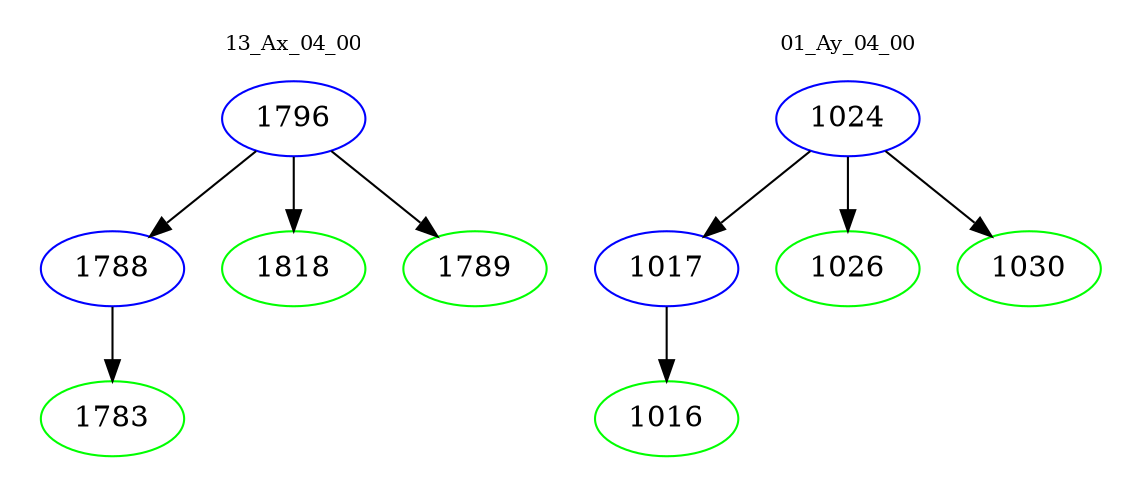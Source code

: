 digraph{
subgraph cluster_0 {
color = white
label = "13_Ax_04_00";
fontsize=10;
T0_1796 [label="1796", color="blue"]
T0_1796 -> T0_1788 [color="black"]
T0_1788 [label="1788", color="blue"]
T0_1788 -> T0_1783 [color="black"]
T0_1783 [label="1783", color="green"]
T0_1796 -> T0_1818 [color="black"]
T0_1818 [label="1818", color="green"]
T0_1796 -> T0_1789 [color="black"]
T0_1789 [label="1789", color="green"]
}
subgraph cluster_1 {
color = white
label = "01_Ay_04_00";
fontsize=10;
T1_1024 [label="1024", color="blue"]
T1_1024 -> T1_1017 [color="black"]
T1_1017 [label="1017", color="blue"]
T1_1017 -> T1_1016 [color="black"]
T1_1016 [label="1016", color="green"]
T1_1024 -> T1_1026 [color="black"]
T1_1026 [label="1026", color="green"]
T1_1024 -> T1_1030 [color="black"]
T1_1030 [label="1030", color="green"]
}
}
